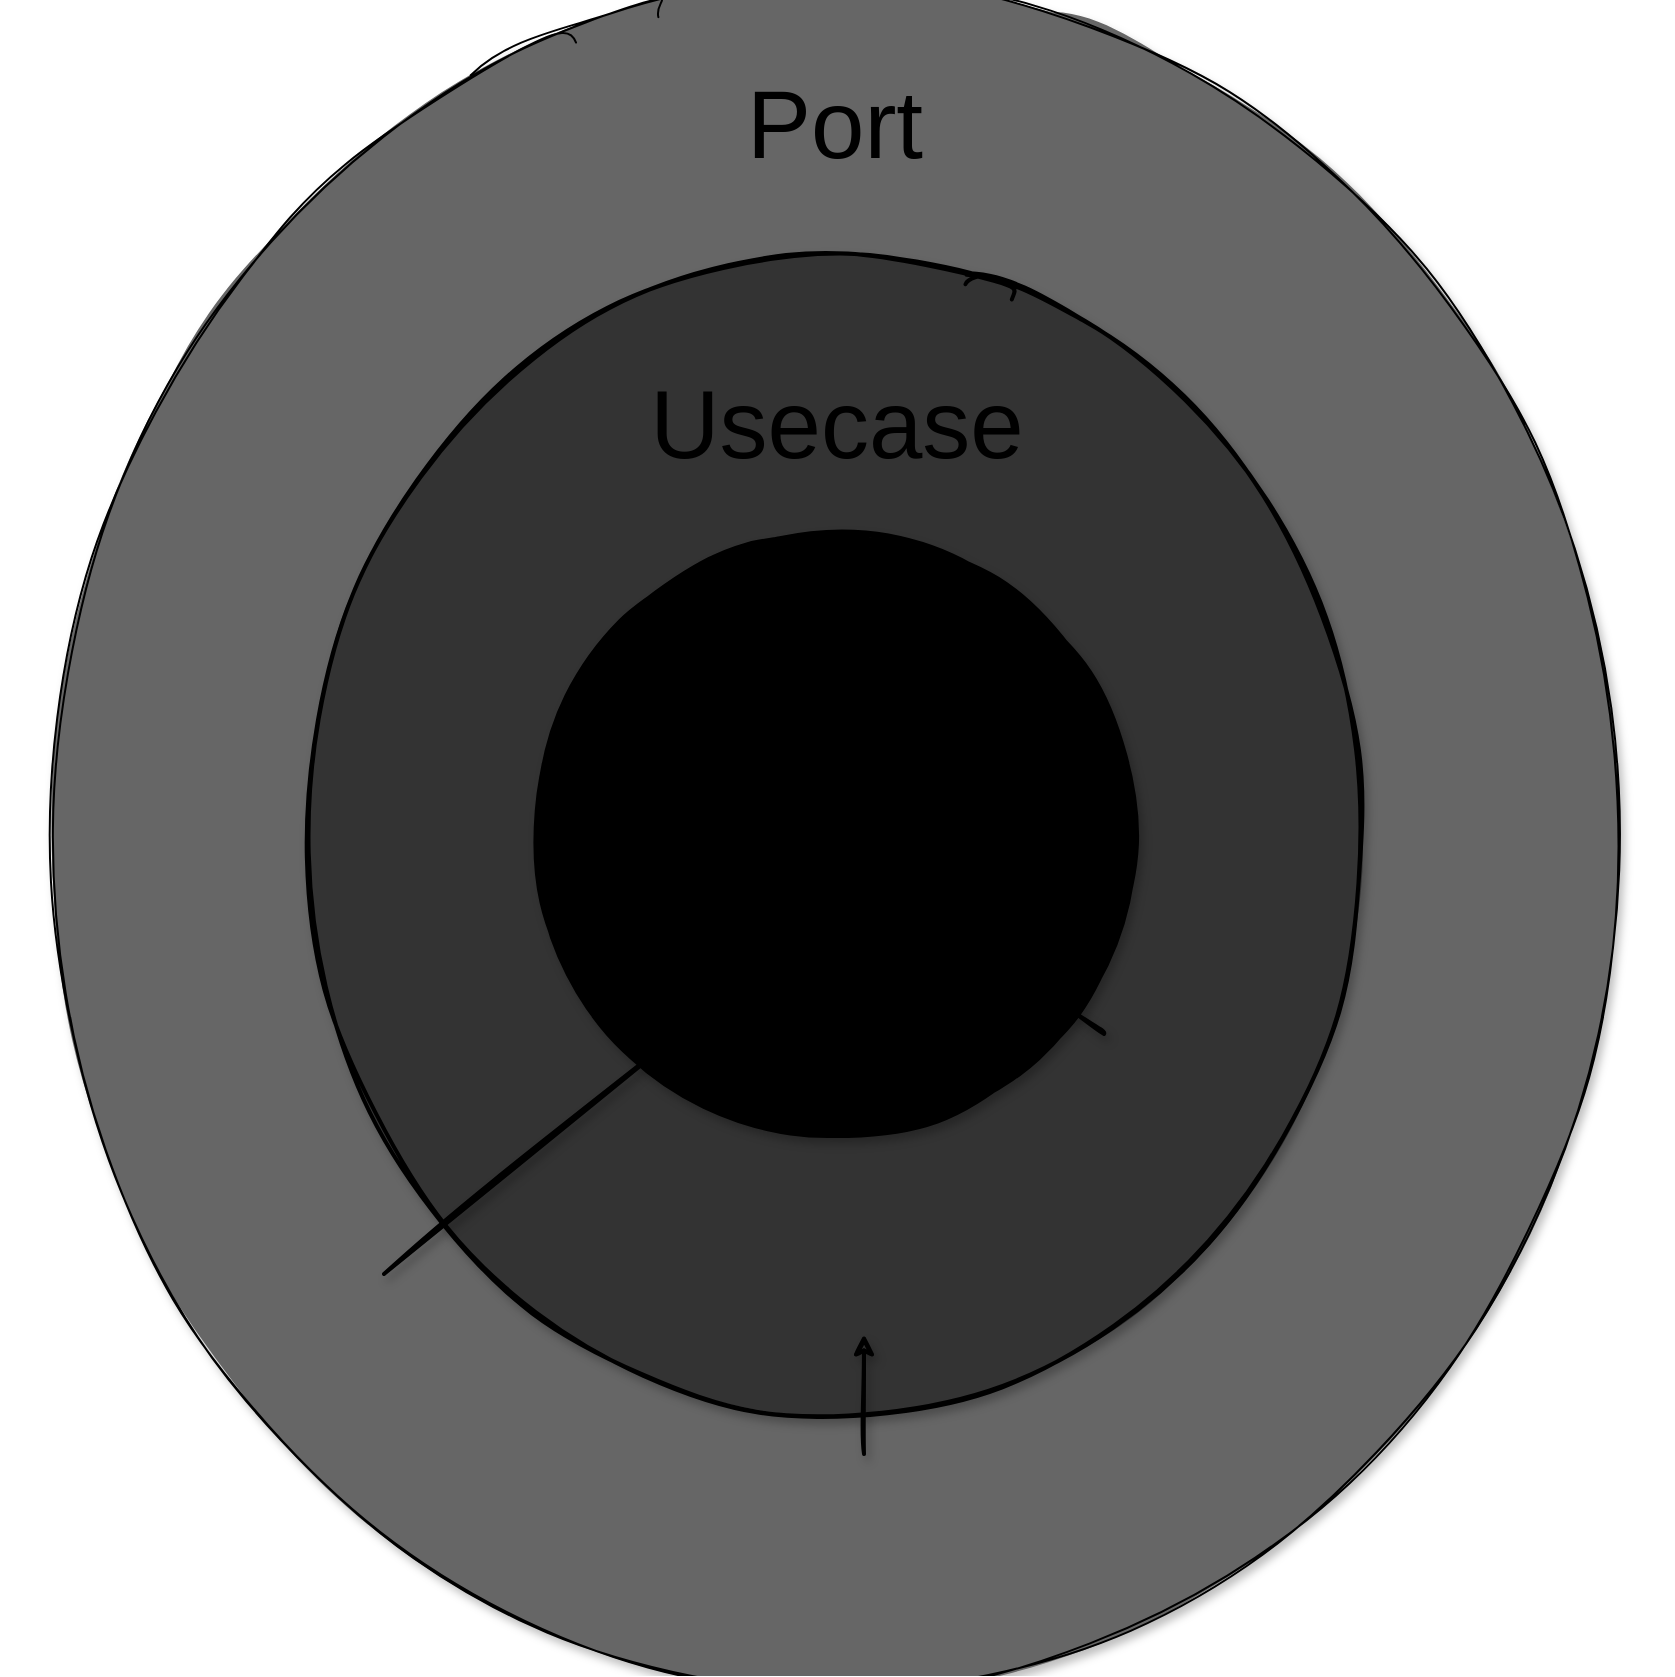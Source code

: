 <mxfile>
    <diagram id="X3B5c8TDgq4J66kD6RrP" name="Page-1">
        <mxGraphModel dx="823" dy="848" grid="1" gridSize="10" guides="1" tooltips="1" connect="1" arrows="1" fold="1" page="1" pageScale="1" pageWidth="850" pageHeight="1100" math="0" shadow="0">
            <root>
                <mxCell id="0"/>
                <mxCell id="1" parent="0"/>
                <mxCell id="2" value="" style="ellipse;whiteSpace=wrap;html=1;aspect=fixed;rounded=0;sketch=1;fillColor=#666666;strokeWidth=1;gradientColor=none;strokeColor=default;shadow=1;fillStyle=solid;" parent="1" vertex="1">
                    <mxGeometry x="13" y="138" width="825" height="825" as="geometry"/>
                </mxCell>
                <mxCell id="3" value="" style="ellipse;whiteSpace=wrap;html=1;aspect=fixed;rounded=0;sketch=1;fillColor=#333333;strokeColor=default;strokeWidth=2;shadow=1;fillStyle=solid;" parent="1" vertex="1">
                    <mxGeometry x="148" y="273" width="555" height="555" as="geometry"/>
                </mxCell>
                <mxCell id="4" value="" style="ellipse;whiteSpace=wrap;html=1;aspect=fixed;rounded=0;sketch=1;fillColor=#000000;strokeWidth=3;fillStyle=solid;shadow=1;" parent="1" vertex="1">
                    <mxGeometry x="268" y="393" width="315" height="315" as="geometry"/>
                </mxCell>
                <mxCell id="15" value="" style="endArrow=classic;html=1;sketch=1;strokeWidth=2;strokeColor=default;shadow=1;curved=1;targetPerimeterSpacing=0;sourcePerimeterSpacing=0;" parent="1" edge="1">
                    <mxGeometry width="50" height="50" relative="1" as="geometry">
                        <mxPoint x="560" y="650" as="sourcePoint"/>
                        <mxPoint x="520" y="620" as="targetPoint"/>
                    </mxGeometry>
                </mxCell>
                <mxCell id="16" value="" style="endArrow=classic;html=1;sketch=1;strokeWidth=2;strokeColor=default;shadow=1;" parent="1" edge="1">
                    <mxGeometry width="50" height="50" relative="1" as="geometry">
                        <mxPoint x="440" y="860" as="sourcePoint"/>
                        <mxPoint x="440" y="800" as="targetPoint"/>
                    </mxGeometry>
                </mxCell>
                <mxCell id="18" value="" style="endArrow=classic;html=1;sketch=1;strokeWidth=2;strokeColor=default;shadow=1;" parent="1" edge="1">
                    <mxGeometry width="50" height="50" relative="1" as="geometry">
                        <mxPoint x="200" y="770" as="sourcePoint"/>
                        <mxPoint x="360" y="640" as="targetPoint"/>
                    </mxGeometry>
                </mxCell>
                <mxCell id="19" value="&lt;font style=&quot;font-size: 48px&quot;&gt;Domain&lt;/font&gt;" style="text;html=1;resizable=0;autosize=1;align=center;verticalAlign=middle;points=[];fillColor=none;strokeColor=none;rounded=0;sketch=1;shadow=1;" parent="1" vertex="1">
                    <mxGeometry x="335" y="520" width="180" height="30" as="geometry"/>
                </mxCell>
                <mxCell id="20" value="&lt;font style=&quot;font-size: 48px&quot;&gt;Usecase&lt;/font&gt;" style="text;html=1;resizable=0;autosize=1;align=center;verticalAlign=middle;points=[];fillColor=none;strokeColor=none;rounded=0;sketch=1;" parent="1" vertex="1">
                    <mxGeometry x="325.5" y="330" width="200" height="30" as="geometry"/>
                </mxCell>
                <mxCell id="21" value="&lt;font style=&quot;font-size: 48px&quot;&gt;Port&lt;/font&gt;" style="text;html=1;resizable=0;autosize=1;align=center;verticalAlign=middle;points=[];fillColor=none;strokeColor=none;rounded=0;sketch=1;labelBackgroundColor=none;" parent="1" vertex="1">
                    <mxGeometry x="375" y="180" width="100" height="30" as="geometry"/>
                </mxCell>
            </root>
        </mxGraphModel>
    </diagram>
</mxfile>
